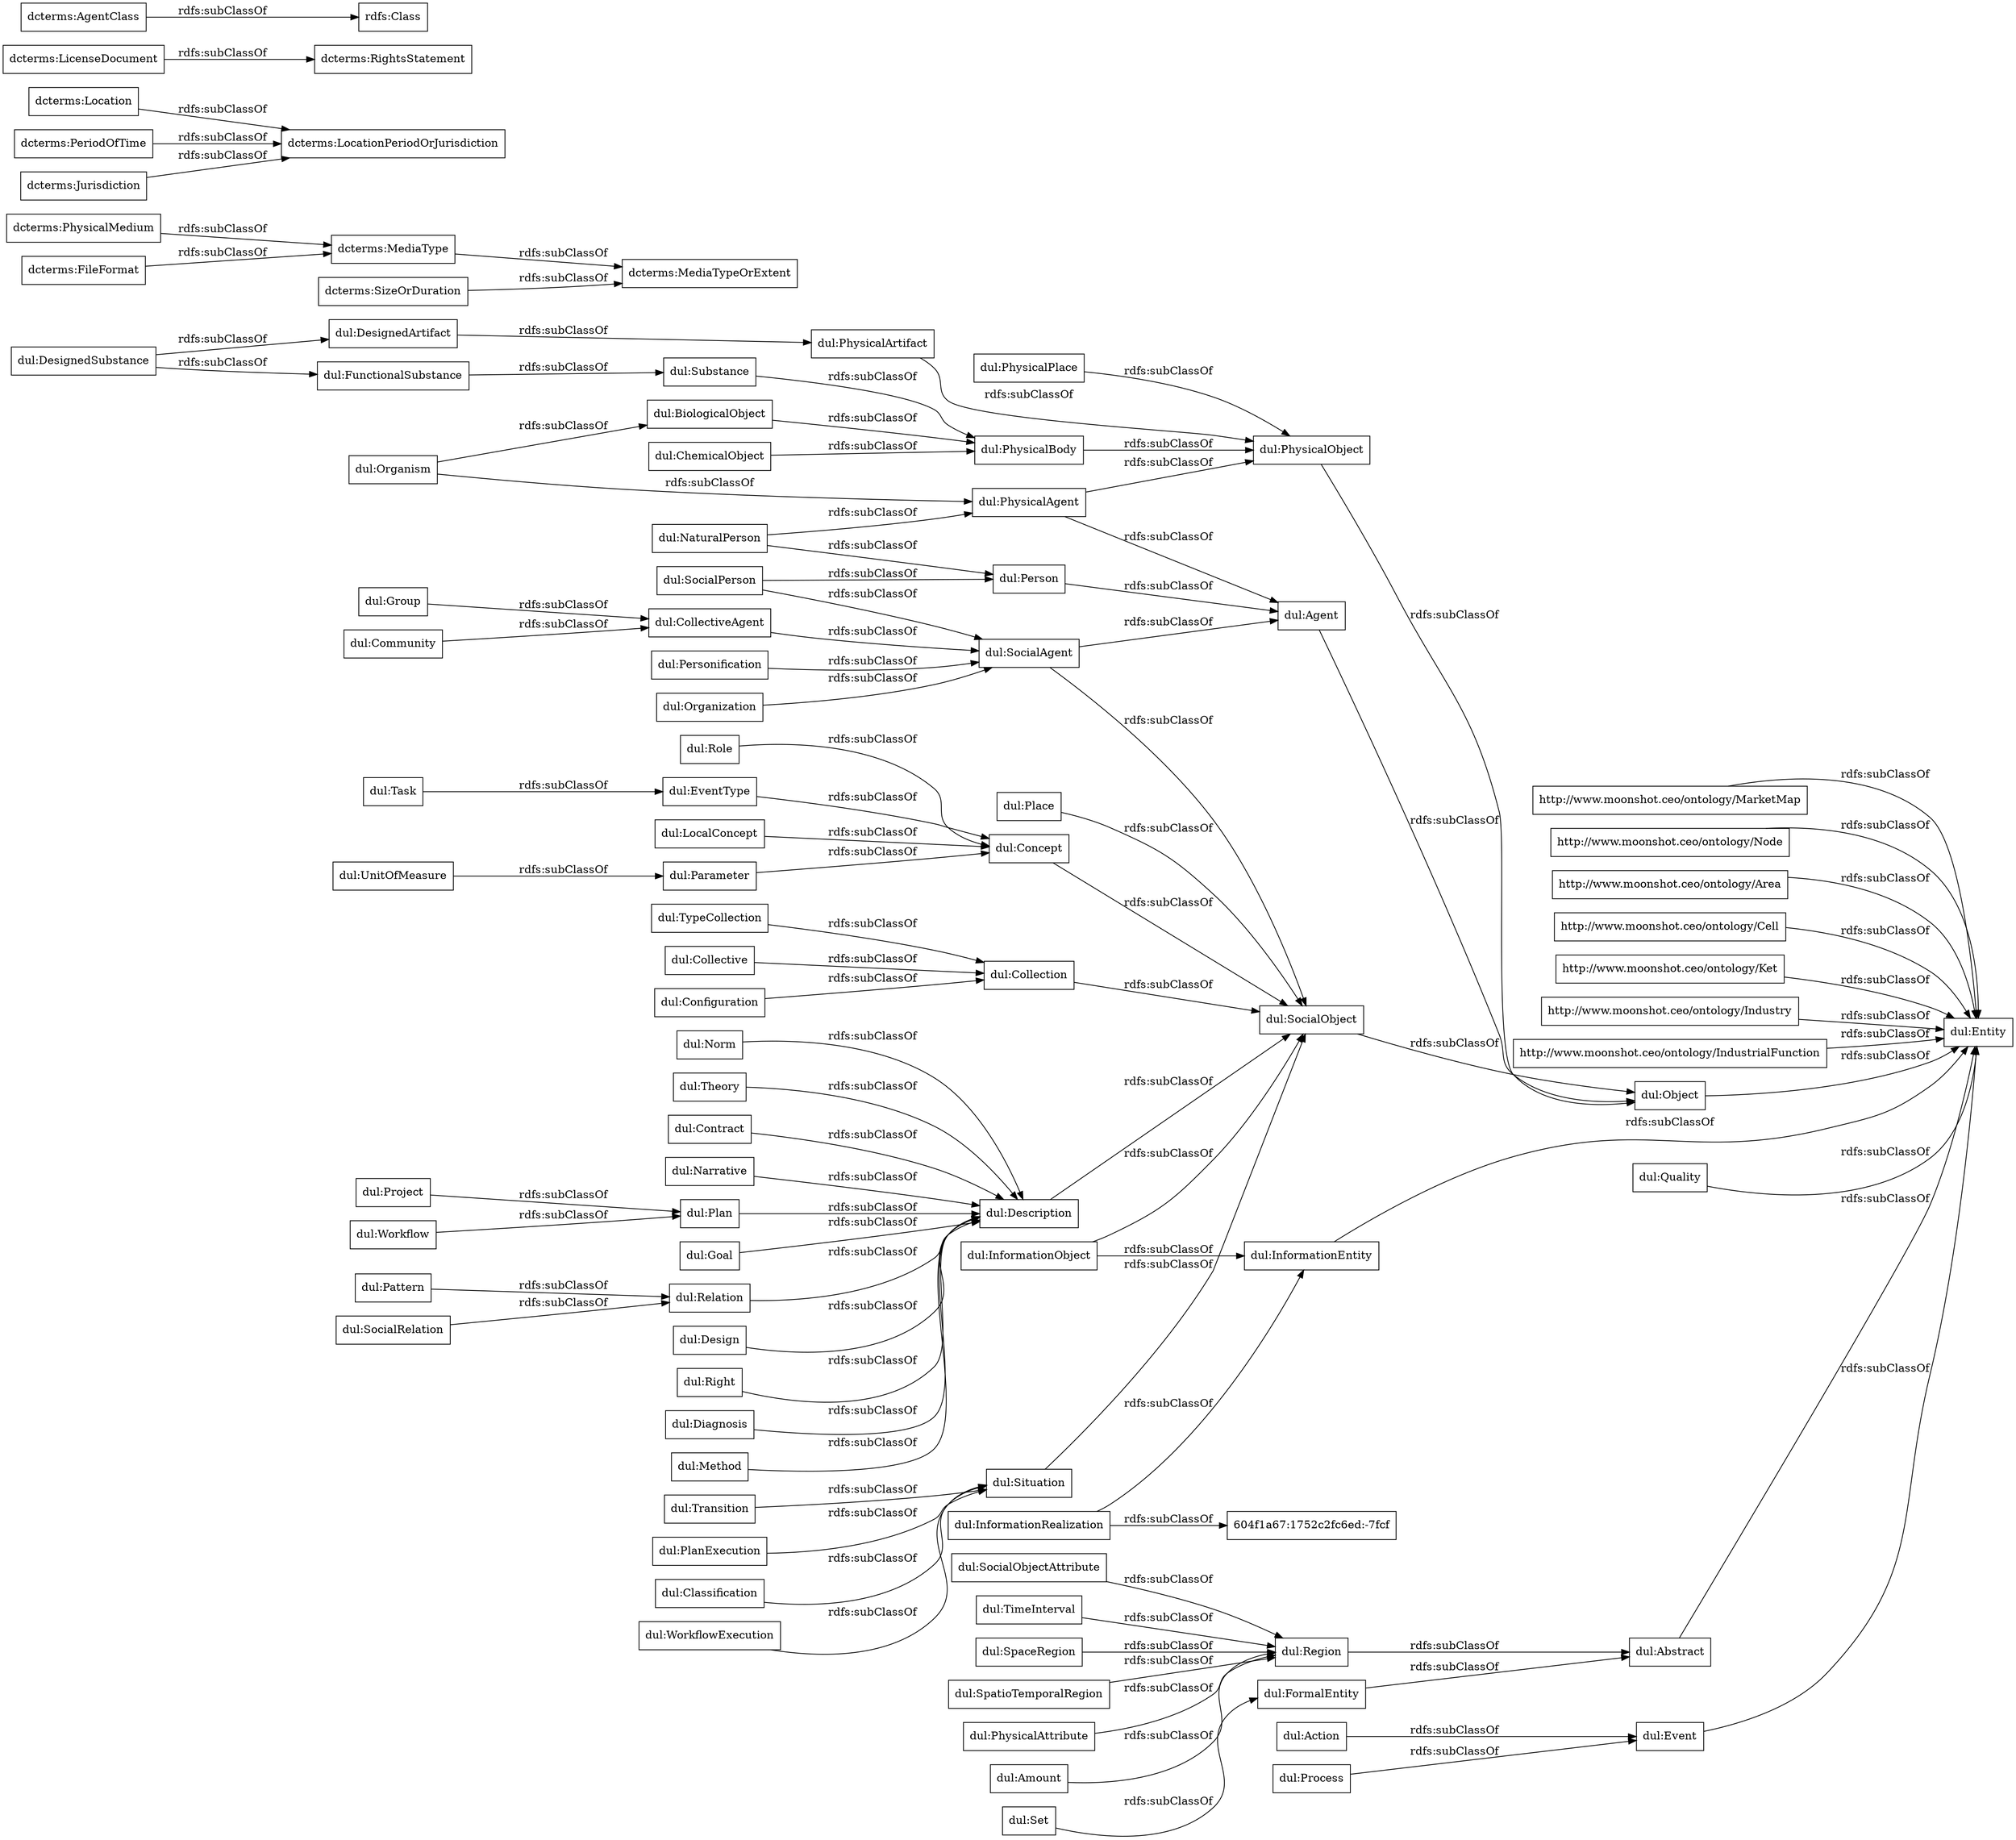 digraph ar2dtool_diagram { 
rankdir=LR;
size="1000"
node [shape = rectangle, color="black"]; "http://www.moonshot.ceo/ontology/MarketMap" "dcterms:PhysicalMedium" "dcterms:Location" "dcterms:PeriodOfTime" "dcterms:FileFormat" "dcterms:MediaType" "http://www.moonshot.ceo/ontology/Node" "http://www.moonshot.ceo/ontology/Area" "http://www.moonshot.ceo/ontology/Cell" "dcterms:LicenseDocument" "dcterms:RightsStatement" "rdfs:Class" "dcterms:AgentClass" "dcterms:Jurisdiction" "http://www.moonshot.ceo/ontology/Ket" "dcterms:MediaTypeOrExtent" "http://www.moonshot.ceo/ontology/Industry" "http://www.moonshot.ceo/ontology/IndustrialFunction" "dcterms:SizeOrDuration" "dcterms:LocationPeriodOrJurisdiction" "dul:Goal" "dul:FormalEntity" "dul:EventType" "dul:PhysicalBody" "dul:Object" "dul:Description" "dul:PhysicalAgent" "dul:Relation" "dul:Role" "dul:Entity" "dul:Organism" "dul:Personification" "dul:Situation" "dul:UnitOfMeasure" "dul:Abstract" "dul:SocialPerson" "dul:Transition" "dul:Collective" "dul:CollectiveAgent" "dul:Amount" "dul:Plan" "dul:Design" "dul:Process" "dul:SocialObjectAttribute" "dul:Right" "dul:Task" "dul:DesignedSubstance" "dul:BiologicalObject" "dul:Place" "dul:Quality" "dul:Action" "dul:SocialAgent" "dul:Configuration" "dul:Project" "dul:PlanExecution" "dul:Pattern" "dul:Diagnosis" "dul:Agent" "dul:Classification" "dul:Parameter" "dul:WorkflowExecution" "dul:SocialObject" "604f1a67:1752c2fc6ed:-7fcf" "dul:Group" "dul:Community" "dul:FunctionalSubstance" "dul:PhysicalPlace" "dul:Method" "dul:Concept" "dul:SocialRelation" "dul:Event" "dul:DesignedArtifact" "dul:TimeInterval" "dul:Person" "dul:TypeCollection" "dul:SpaceRegion" "dul:PhysicalObject" "dul:SpatioTemporalRegion" "dul:Norm" "dul:InformationRealization" "dul:Theory" "dul:PhysicalAttribute" "dul:NaturalPerson" "dul:Workflow" "dul:InformationObject" "dul:ChemicalObject" "dul:Contract" "dul:Narrative" "dul:Collection" "dul:Substance" "dul:Region" "dul:InformationEntity" "dul:PhysicalArtifact" "dul:Organization" "dul:Set" "dul:LocalConcept" ; /*classes style*/
	"dul:CollectiveAgent" -> "dul:SocialAgent" [ label = "rdfs:subClassOf" ];
	"dul:Region" -> "dul:Abstract" [ label = "rdfs:subClassOf" ];
	"dcterms:Jurisdiction" -> "dcterms:LocationPeriodOrJurisdiction" [ label = "rdfs:subClassOf" ];
	"dul:TypeCollection" -> "dul:Collection" [ label = "rdfs:subClassOf" ];
	"dul:PhysicalAttribute" -> "dul:Region" [ label = "rdfs:subClassOf" ];
	"dul:Organization" -> "dul:SocialAgent" [ label = "rdfs:subClassOf" ];
	"http://www.moonshot.ceo/ontology/Node" -> "dul:Entity" [ label = "rdfs:subClassOf" ];
	"dul:Configuration" -> "dul:Collection" [ label = "rdfs:subClassOf" ];
	"dul:Quality" -> "dul:Entity" [ label = "rdfs:subClassOf" ];
	"dul:Description" -> "dul:SocialObject" [ label = "rdfs:subClassOf" ];
	"dul:Community" -> "dul:CollectiveAgent" [ label = "rdfs:subClassOf" ];
	"dul:Method" -> "dul:Description" [ label = "rdfs:subClassOf" ];
	"dul:Concept" -> "dul:SocialObject" [ label = "rdfs:subClassOf" ];
	"dul:Object" -> "dul:Entity" [ label = "rdfs:subClassOf" ];
	"dul:Place" -> "dul:SocialObject" [ label = "rdfs:subClassOf" ];
	"dul:PhysicalArtifact" -> "dul:PhysicalObject" [ label = "rdfs:subClassOf" ];
	"dul:Organism" -> "dul:PhysicalAgent" [ label = "rdfs:subClassOf" ];
	"dul:Organism" -> "dul:BiologicalObject" [ label = "rdfs:subClassOf" ];
	"dul:Goal" -> "dul:Description" [ label = "rdfs:subClassOf" ];
	"dul:FunctionalSubstance" -> "dul:Substance" [ label = "rdfs:subClassOf" ];
	"dul:Role" -> "dul:Concept" [ label = "rdfs:subClassOf" ];
	"dul:Collective" -> "dul:Collection" [ label = "rdfs:subClassOf" ];
	"dul:InformationObject" -> "dul:SocialObject" [ label = "rdfs:subClassOf" ];
	"dul:InformationObject" -> "dul:InformationEntity" [ label = "rdfs:subClassOf" ];
	"dcterms:LicenseDocument" -> "dcterms:RightsStatement" [ label = "rdfs:subClassOf" ];
	"dul:UnitOfMeasure" -> "dul:Parameter" [ label = "rdfs:subClassOf" ];
	"dul:SocialObjectAttribute" -> "dul:Region" [ label = "rdfs:subClassOf" ];
	"dul:WorkflowExecution" -> "dul:Situation" [ label = "rdfs:subClassOf" ];
	"dul:Right" -> "dul:Description" [ label = "rdfs:subClassOf" ];
	"dul:Task" -> "dul:EventType" [ label = "rdfs:subClassOf" ];
	"dul:Set" -> "dul:FormalEntity" [ label = "rdfs:subClassOf" ];
	"dul:DesignedSubstance" -> "dul:FunctionalSubstance" [ label = "rdfs:subClassOf" ];
	"dul:DesignedSubstance" -> "dul:DesignedArtifact" [ label = "rdfs:subClassOf" ];
	"dul:SocialObject" -> "dul:Object" [ label = "rdfs:subClassOf" ];
	"dcterms:AgentClass" -> "rdfs:Class" [ label = "rdfs:subClassOf" ];
	"dul:Parameter" -> "dul:Concept" [ label = "rdfs:subClassOf" ];
	"dul:InformationRealization" -> "604f1a67:1752c2fc6ed:-7fcf" [ label = "rdfs:subClassOf" ];
	"dul:InformationRealization" -> "dul:InformationEntity" [ label = "rdfs:subClassOf" ];
	"dul:Substance" -> "dul:PhysicalBody" [ label = "rdfs:subClassOf" ];
	"dul:Event" -> "dul:Entity" [ label = "rdfs:subClassOf" ];
	"dul:PhysicalAgent" -> "dul:PhysicalObject" [ label = "rdfs:subClassOf" ];
	"dul:PhysicalAgent" -> "dul:Agent" [ label = "rdfs:subClassOf" ];
	"http://www.moonshot.ceo/ontology/Area" -> "dul:Entity" [ label = "rdfs:subClassOf" ];
	"dul:Project" -> "dul:Plan" [ label = "rdfs:subClassOf" ];
	"dcterms:SizeOrDuration" -> "dcterms:MediaTypeOrExtent" [ label = "rdfs:subClassOf" ];
	"dul:PhysicalObject" -> "dul:Object" [ label = "rdfs:subClassOf" ];
	"dul:Situation" -> "dul:SocialObject" [ label = "rdfs:subClassOf" ];
	"dul:Action" -> "dul:Event" [ label = "rdfs:subClassOf" ];
	"dul:Design" -> "dul:Description" [ label = "rdfs:subClassOf" ];
	"dul:EventType" -> "dul:Concept" [ label = "rdfs:subClassOf" ];
	"dul:Classification" -> "dul:Situation" [ label = "rdfs:subClassOf" ];
	"http://www.moonshot.ceo/ontology/IndustrialFunction" -> "dul:Entity" [ label = "rdfs:subClassOf" ];
	"dul:Workflow" -> "dul:Plan" [ label = "rdfs:subClassOf" ];
	"dul:Pattern" -> "dul:Relation" [ label = "rdfs:subClassOf" ];
	"dul:Transition" -> "dul:Situation" [ label = "rdfs:subClassOf" ];
	"dul:Norm" -> "dul:Description" [ label = "rdfs:subClassOf" ];
	"dul:Person" -> "dul:Agent" [ label = "rdfs:subClassOf" ];
	"http://www.moonshot.ceo/ontology/Ket" -> "dul:Entity" [ label = "rdfs:subClassOf" ];
	"http://www.moonshot.ceo/ontology/Cell" -> "dul:Entity" [ label = "rdfs:subClassOf" ];
	"dul:Contract" -> "dul:Description" [ label = "rdfs:subClassOf" ];
	"dul:PhysicalPlace" -> "dul:PhysicalObject" [ label = "rdfs:subClassOf" ];
	"dcterms:MediaType" -> "dcterms:MediaTypeOrExtent" [ label = "rdfs:subClassOf" ];
	"dul:Relation" -> "dul:Description" [ label = "rdfs:subClassOf" ];
	"dul:SocialRelation" -> "dul:Relation" [ label = "rdfs:subClassOf" ];
	"dul:PlanExecution" -> "dul:Situation" [ label = "rdfs:subClassOf" ];
	"http://www.moonshot.ceo/ontology/MarketMap" -> "dul:Entity" [ label = "rdfs:subClassOf" ];
	"dul:LocalConcept" -> "dul:Concept" [ label = "rdfs:subClassOf" ];
	"dul:FormalEntity" -> "dul:Abstract" [ label = "rdfs:subClassOf" ];
	"dul:PhysicalBody" -> "dul:PhysicalObject" [ label = "rdfs:subClassOf" ];
	"http://www.moonshot.ceo/ontology/Industry" -> "dul:Entity" [ label = "rdfs:subClassOf" ];
	"dul:BiologicalObject" -> "dul:PhysicalBody" [ label = "rdfs:subClassOf" ];
	"dul:SocialPerson" -> "dul:SocialAgent" [ label = "rdfs:subClassOf" ];
	"dul:SocialPerson" -> "dul:Person" [ label = "rdfs:subClassOf" ];
	"dul:NaturalPerson" -> "dul:PhysicalAgent" [ label = "rdfs:subClassOf" ];
	"dul:NaturalPerson" -> "dul:Person" [ label = "rdfs:subClassOf" ];
	"dul:TimeInterval" -> "dul:Region" [ label = "rdfs:subClassOf" ];
	"dul:Collection" -> "dul:SocialObject" [ label = "rdfs:subClassOf" ];
	"dul:InformationEntity" -> "dul:Entity" [ label = "rdfs:subClassOf" ];
	"dul:SpatioTemporalRegion" -> "dul:Region" [ label = "rdfs:subClassOf" ];
	"dul:Personification" -> "dul:SocialAgent" [ label = "rdfs:subClassOf" ];
	"dul:DesignedArtifact" -> "dul:PhysicalArtifact" [ label = "rdfs:subClassOf" ];
	"dul:ChemicalObject" -> "dul:PhysicalBody" [ label = "rdfs:subClassOf" ];
	"dcterms:Location" -> "dcterms:LocationPeriodOrJurisdiction" [ label = "rdfs:subClassOf" ];
	"dul:Narrative" -> "dul:Description" [ label = "rdfs:subClassOf" ];
	"dul:Process" -> "dul:Event" [ label = "rdfs:subClassOf" ];
	"dcterms:PeriodOfTime" -> "dcterms:LocationPeriodOrJurisdiction" [ label = "rdfs:subClassOf" ];
	"dul:Theory" -> "dul:Description" [ label = "rdfs:subClassOf" ];
	"dul:Abstract" -> "dul:Entity" [ label = "rdfs:subClassOf" ];
	"dul:SpaceRegion" -> "dul:Region" [ label = "rdfs:subClassOf" ];
	"dul:Plan" -> "dul:Description" [ label = "rdfs:subClassOf" ];
	"dul:Group" -> "dul:CollectiveAgent" [ label = "rdfs:subClassOf" ];
	"dul:SocialAgent" -> "dul:SocialObject" [ label = "rdfs:subClassOf" ];
	"dul:SocialAgent" -> "dul:Agent" [ label = "rdfs:subClassOf" ];
	"dul:Diagnosis" -> "dul:Description" [ label = "rdfs:subClassOf" ];
	"dcterms:PhysicalMedium" -> "dcterms:MediaType" [ label = "rdfs:subClassOf" ];
	"dul:Agent" -> "dul:Object" [ label = "rdfs:subClassOf" ];
	"dcterms:FileFormat" -> "dcterms:MediaType" [ label = "rdfs:subClassOf" ];
	"dul:Amount" -> "dul:Region" [ label = "rdfs:subClassOf" ];

}
